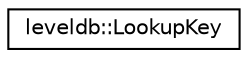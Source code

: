 digraph "Graphical Class Hierarchy"
{
  edge [fontname="Helvetica",fontsize="10",labelfontname="Helvetica",labelfontsize="10"];
  node [fontname="Helvetica",fontsize="10",shape=record];
  rankdir="LR";
  Node1 [label="leveldb::LookupKey",height=0.2,width=0.4,color="black", fillcolor="white", style="filled",URL="$classleveldb_1_1_lookup_key.html"];
}
